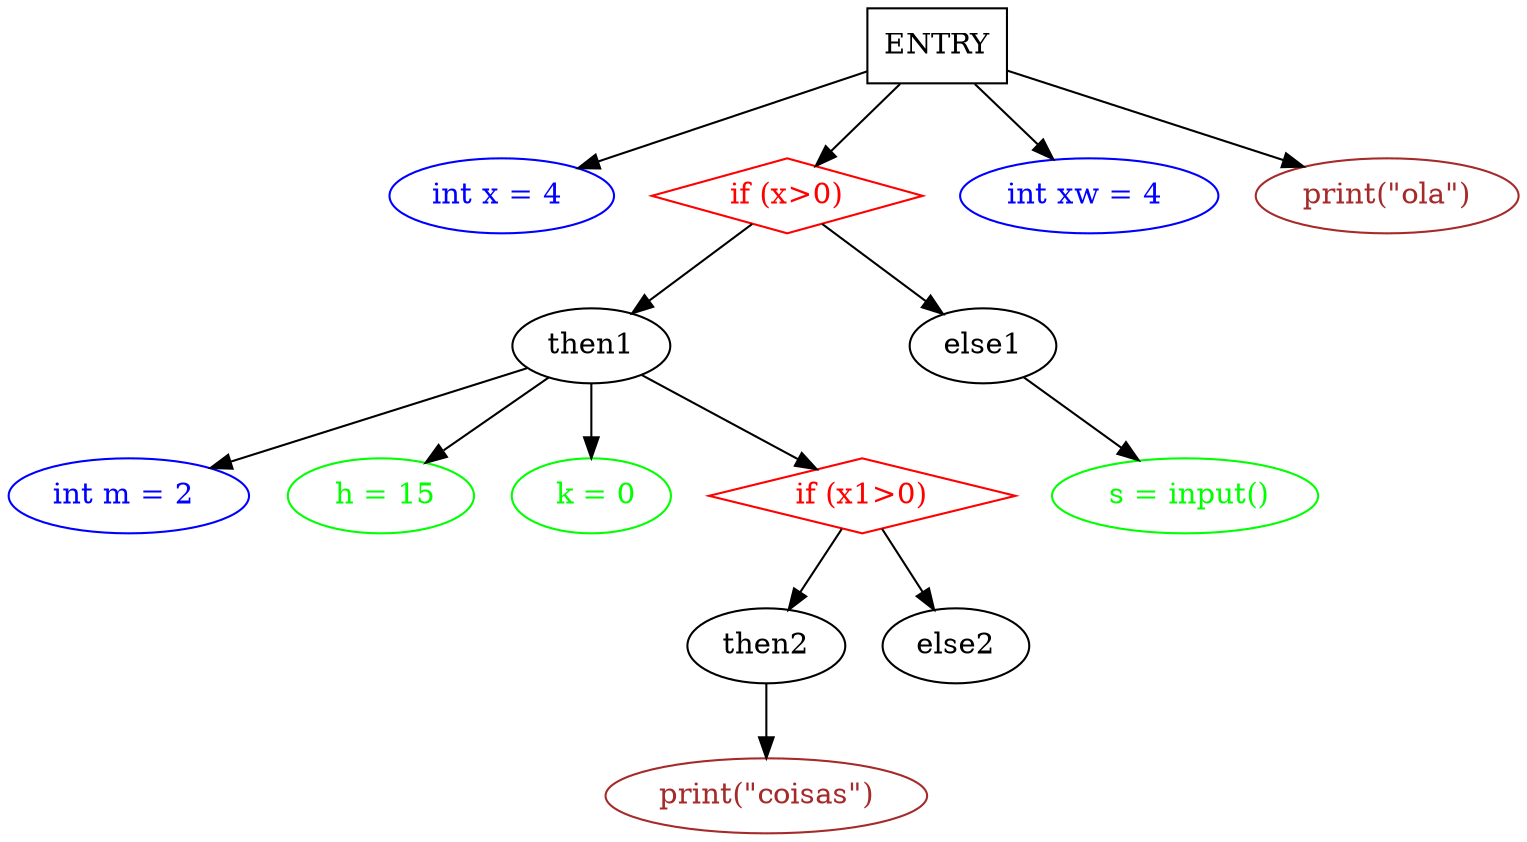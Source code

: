 digraph sdg {
	graph [rankdir=TB]
	ENTRY [shape=box]
	"int x = 4 " [color=blue fontcolor=blue]
	ENTRY -> "int x = 4 "
	"if (x>0)" [color=red fontcolor=red shape=diamond]
	ENTRY -> "if (x>0)"
	"if (x>0)" -> then1
	"int m = 2 " [color=blue fontcolor=blue]
	then1 -> "int m = 2 "
	" h = 15" [color=green fontcolor=green]
	then1 -> " h = 15"
	" k = 0" [color=green fontcolor=green]
	then1 -> " k = 0"
	"if (x1>0)" [color=red fontcolor=red shape=diamond]
	then1 -> "if (x1>0)"
	"if (x1>0)" -> then2
	"print(\"coisas\")" [color=brown fontcolor=brown]
	then2 -> "print(\"coisas\")"
	else2
	"if (x1>0)" -> else2
	else1
	"if (x>0)" -> else1
	" s = input()" [color=green fontcolor=green]
	else1 -> " s = input()"
	"int xw = 4 " [color=blue fontcolor=blue]
	ENTRY -> "int xw = 4 "
	"print(\"ola\")" [color=brown fontcolor=brown]
	ENTRY -> "print(\"ola\")"
}
